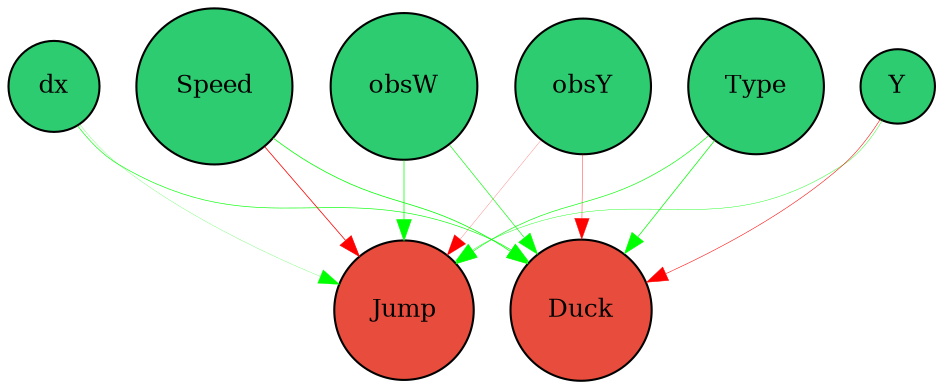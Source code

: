 digraph {
	node [fontsize=12 height=0.2 shape=circle style=filled width=0.2]
	dx [fillcolor="#2ecc71"]
	Speed [fillcolor="#2ecc71"]
	obsW [fillcolor="#2ecc71"]
	obsY [fillcolor="#2ecc71"]
	Type [fillcolor="#2ecc71"]
	Y [fillcolor="#2ecc71"]
	Jump [fillcolor="#e74c3c"]
	Duck [fillcolor="#e74c3c"]
	Y -> Jump [color=green penwidth=0.19504575125793044 style=solid]
	Y -> Duck [color=red penwidth=0.2564916265062358 style=solid]
	dx -> Jump [color=green penwidth=0.10884344867045002 style=solid]
	dx -> Duck [color=green penwidth=0.30347457655271326 style=solid]
	Type -> Jump [color=green penwidth=0.3077307637789205 style=solid]
	Type -> Duck [color=green penwidth=0.35501151712922185 style=solid]
	obsY -> Jump [color=red penwidth=0.10146934734522013 style=solid]
	obsY -> Duck [color=red penwidth=0.18422800603904343 style=solid]
	obsW -> Jump [color=green penwidth=0.3488465152132022 style=solid]
	obsW -> Duck [color=green penwidth=0.3050556517186602 style=solid]
	Speed -> Jump [color=red penwidth=0.3723066609943164 style=solid]
	Speed -> Duck [color=green penwidth=0.36466192291725075 style=solid]
}
